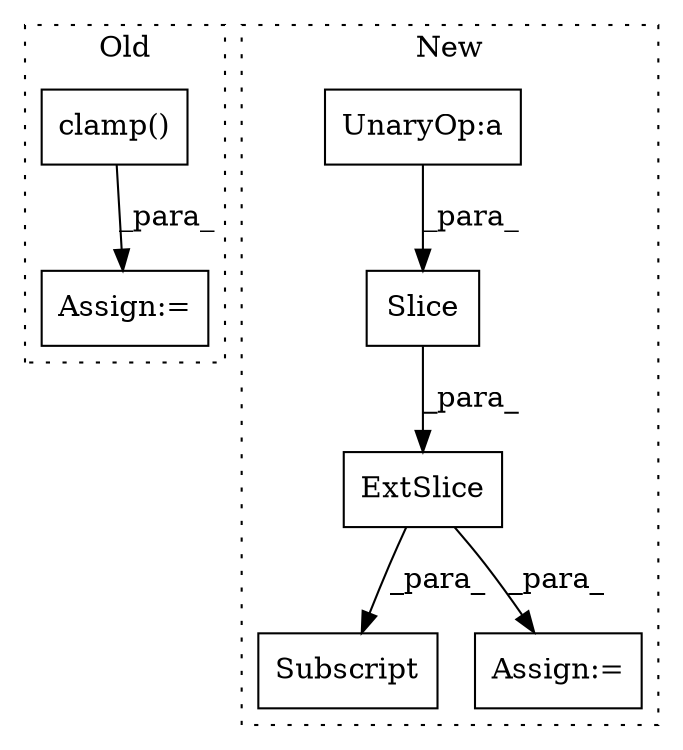 digraph G {
subgraph cluster0 {
1 [label="clamp()" a="75" s="11794,11814" l="12,35" shape="box"];
7 [label="Assign:=" a="68" s="11791" l="3" shape="box"];
label = "Old";
style="dotted";
}
subgraph cluster1 {
2 [label="Slice" a="80" s="11515" l="7" shape="box"];
3 [label="UnaryOp:a" a="61" s="11523" l="8" shape="box"];
4 [label="Subscript" a="63" s="11476,0" l="56,0" shape="box"];
5 [label="ExtSlice" a="85" s="11476" l="15" shape="box"];
6 [label="Assign:=" a="68" s="11549" l="3" shape="box"];
label = "New";
style="dotted";
}
1 -> 7 [label="_para_"];
2 -> 5 [label="_para_"];
3 -> 2 [label="_para_"];
5 -> 6 [label="_para_"];
5 -> 4 [label="_para_"];
}